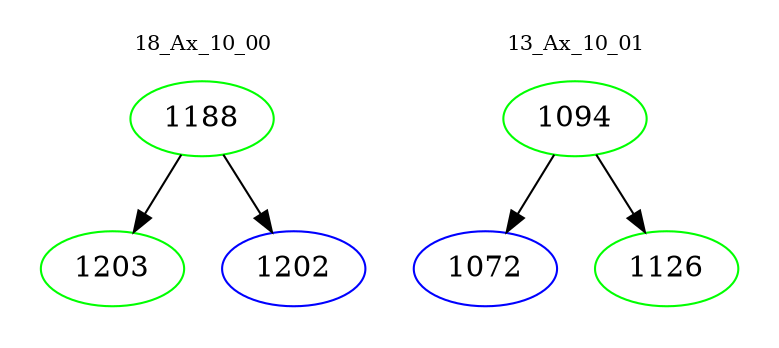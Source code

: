 digraph{
subgraph cluster_0 {
color = white
label = "18_Ax_10_00";
fontsize=10;
T0_1188 [label="1188", color="green"]
T0_1188 -> T0_1203 [color="black"]
T0_1203 [label="1203", color="green"]
T0_1188 -> T0_1202 [color="black"]
T0_1202 [label="1202", color="blue"]
}
subgraph cluster_1 {
color = white
label = "13_Ax_10_01";
fontsize=10;
T1_1094 [label="1094", color="green"]
T1_1094 -> T1_1072 [color="black"]
T1_1072 [label="1072", color="blue"]
T1_1094 -> T1_1126 [color="black"]
T1_1126 [label="1126", color="green"]
}
}
